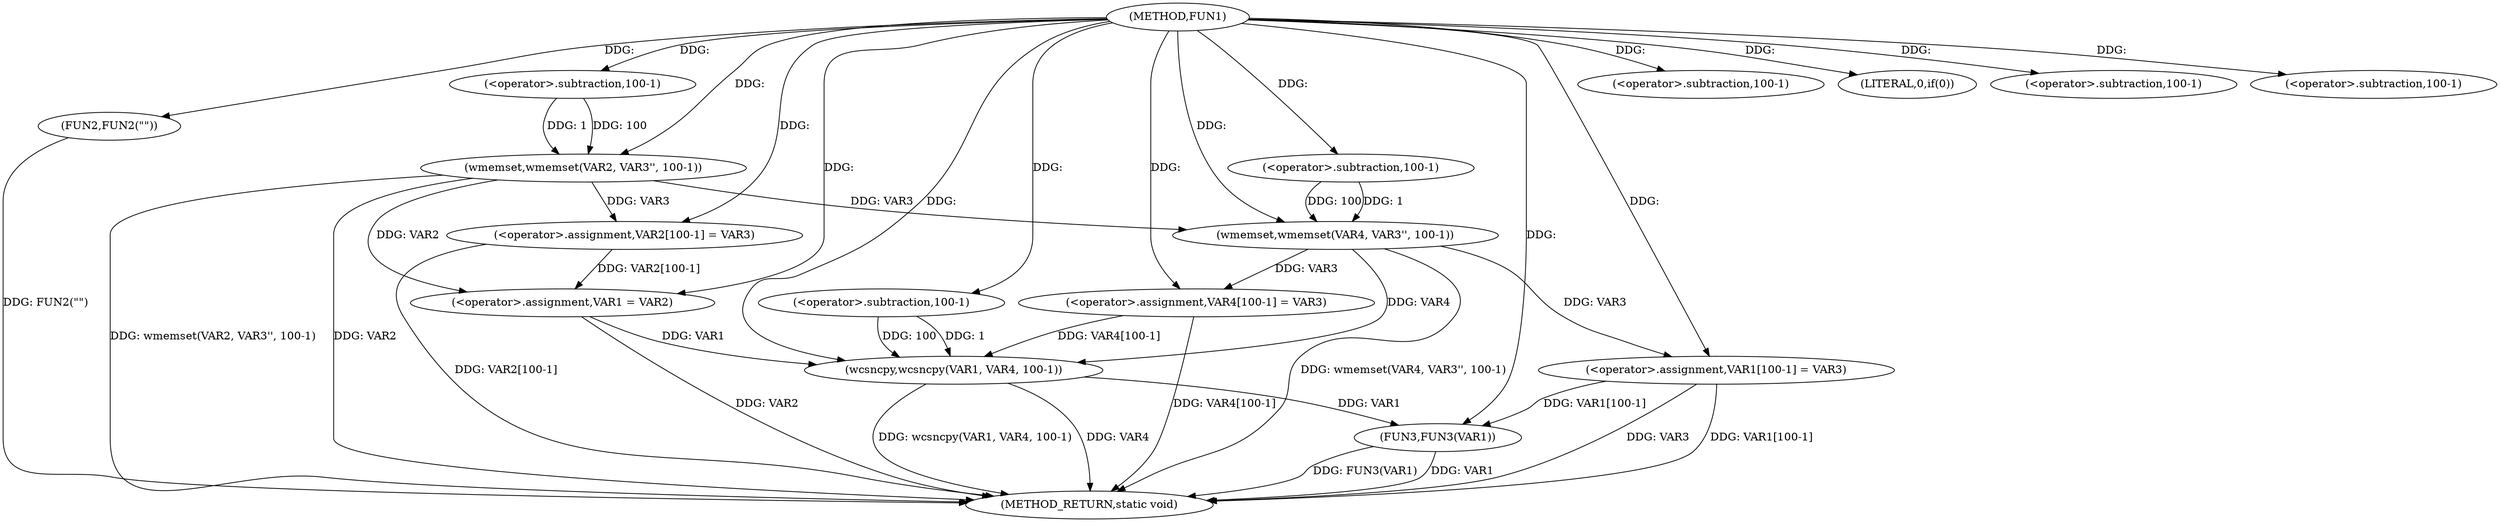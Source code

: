 digraph FUN1 {  
"1000100" [label = "(METHOD,FUN1)" ]
"1000157" [label = "(METHOD_RETURN,static void)" ]
"1000104" [label = "(wmemset,wmemset(VAR2, VAR3'', 100-1))" ]
"1000107" [label = "(<operator>.subtraction,100-1)" ]
"1000110" [label = "(<operator>.assignment,VAR2[100-1] = VAR3)" ]
"1000113" [label = "(<operator>.subtraction,100-1)" ]
"1000118" [label = "(LITERAL,0,if(0))" ]
"1000120" [label = "(FUN2,FUN2(\"\"))" ]
"1000124" [label = "(<operator>.assignment,VAR1 = VAR2)" ]
"1000129" [label = "(wmemset,wmemset(VAR4, VAR3'', 100-1))" ]
"1000132" [label = "(<operator>.subtraction,100-1)" ]
"1000135" [label = "(<operator>.assignment,VAR4[100-1] = VAR3)" ]
"1000138" [label = "(<operator>.subtraction,100-1)" ]
"1000142" [label = "(wcsncpy,wcsncpy(VAR1, VAR4, 100-1))" ]
"1000145" [label = "(<operator>.subtraction,100-1)" ]
"1000148" [label = "(<operator>.assignment,VAR1[100-1] = VAR3)" ]
"1000151" [label = "(<operator>.subtraction,100-1)" ]
"1000155" [label = "(FUN3,FUN3(VAR1))" ]
  "1000124" -> "1000157"  [ label = "DDG: VAR2"] 
  "1000142" -> "1000157"  [ label = "DDG: wcsncpy(VAR1, VAR4, 100-1)"] 
  "1000104" -> "1000157"  [ label = "DDG: wmemset(VAR2, VAR3'', 100-1)"] 
  "1000104" -> "1000157"  [ label = "DDG: VAR2"] 
  "1000148" -> "1000157"  [ label = "DDG: VAR3"] 
  "1000135" -> "1000157"  [ label = "DDG: VAR4[100-1]"] 
  "1000155" -> "1000157"  [ label = "DDG: VAR1"] 
  "1000110" -> "1000157"  [ label = "DDG: VAR2[100-1]"] 
  "1000129" -> "1000157"  [ label = "DDG: wmemset(VAR4, VAR3'', 100-1)"] 
  "1000155" -> "1000157"  [ label = "DDG: FUN3(VAR1)"] 
  "1000142" -> "1000157"  [ label = "DDG: VAR4"] 
  "1000148" -> "1000157"  [ label = "DDG: VAR1[100-1]"] 
  "1000120" -> "1000157"  [ label = "DDG: FUN2(\"\")"] 
  "1000100" -> "1000104"  [ label = "DDG: "] 
  "1000107" -> "1000104"  [ label = "DDG: 100"] 
  "1000107" -> "1000104"  [ label = "DDG: 1"] 
  "1000100" -> "1000107"  [ label = "DDG: "] 
  "1000104" -> "1000110"  [ label = "DDG: VAR3"] 
  "1000100" -> "1000110"  [ label = "DDG: "] 
  "1000100" -> "1000113"  [ label = "DDG: "] 
  "1000100" -> "1000118"  [ label = "DDG: "] 
  "1000100" -> "1000120"  [ label = "DDG: "] 
  "1000104" -> "1000124"  [ label = "DDG: VAR2"] 
  "1000110" -> "1000124"  [ label = "DDG: VAR2[100-1]"] 
  "1000100" -> "1000124"  [ label = "DDG: "] 
  "1000100" -> "1000129"  [ label = "DDG: "] 
  "1000104" -> "1000129"  [ label = "DDG: VAR3"] 
  "1000132" -> "1000129"  [ label = "DDG: 100"] 
  "1000132" -> "1000129"  [ label = "DDG: 1"] 
  "1000100" -> "1000132"  [ label = "DDG: "] 
  "1000129" -> "1000135"  [ label = "DDG: VAR3"] 
  "1000100" -> "1000135"  [ label = "DDG: "] 
  "1000100" -> "1000138"  [ label = "DDG: "] 
  "1000124" -> "1000142"  [ label = "DDG: VAR1"] 
  "1000100" -> "1000142"  [ label = "DDG: "] 
  "1000129" -> "1000142"  [ label = "DDG: VAR4"] 
  "1000135" -> "1000142"  [ label = "DDG: VAR4[100-1]"] 
  "1000145" -> "1000142"  [ label = "DDG: 100"] 
  "1000145" -> "1000142"  [ label = "DDG: 1"] 
  "1000100" -> "1000145"  [ label = "DDG: "] 
  "1000100" -> "1000148"  [ label = "DDG: "] 
  "1000129" -> "1000148"  [ label = "DDG: VAR3"] 
  "1000100" -> "1000151"  [ label = "DDG: "] 
  "1000148" -> "1000155"  [ label = "DDG: VAR1[100-1]"] 
  "1000142" -> "1000155"  [ label = "DDG: VAR1"] 
  "1000100" -> "1000155"  [ label = "DDG: "] 
}
